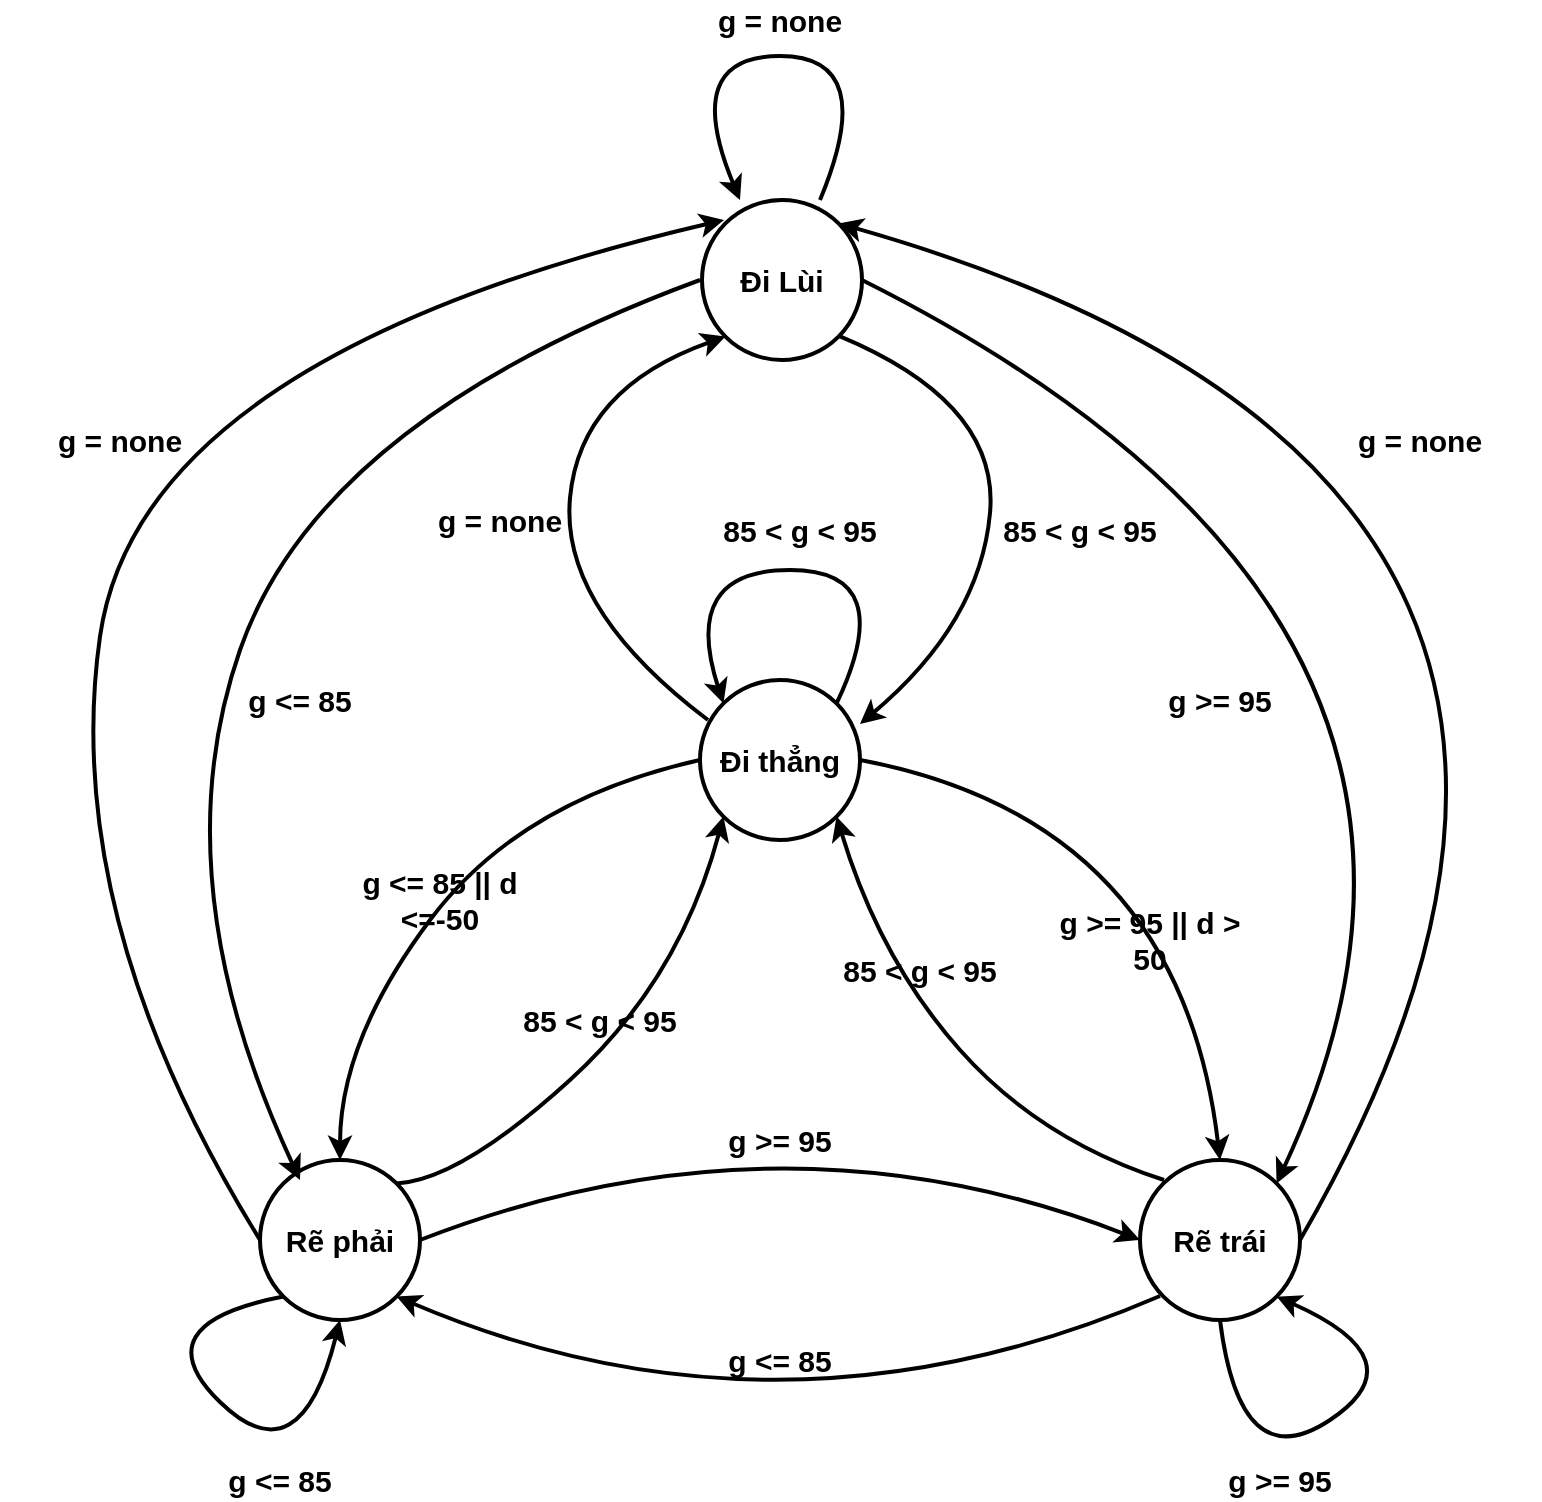 <mxfile version="14.8.0" type="github">
  <diagram id="gM6LWdryBIaIJu2o6Tqh" name="Page-1">
    <mxGraphModel dx="546" dy="713" grid="1" gridSize="10" guides="1" tooltips="1" connect="1" arrows="1" fold="1" page="1" pageScale="1" pageWidth="827" pageHeight="1169" math="0" shadow="0">
      <root>
        <mxCell id="0" />
        <mxCell id="1" parent="0" />
        <mxCell id="kot2QHPUo4j3bU3xekO4-40" value="" style="curved=1;endArrow=none;html=1;entryX=0;entryY=0.5;entryDx=0;entryDy=0;exitX=0.5;exitY=0;exitDx=0;exitDy=0;startArrow=classic;startFill=1;endFill=0;strokeWidth=2;fontSize=15;fontStyle=1" parent="1" source="kot2QHPUo4j3bU3xekO4-44" target="kot2QHPUo4j3bU3xekO4-45" edge="1">
          <mxGeometry width="50" height="50" relative="1" as="geometry">
            <mxPoint x="1050" y="690" as="sourcePoint" />
            <mxPoint x="1190" y="570" as="targetPoint" />
            <Array as="points">
              <mxPoint x="1020" y="620" />
              <mxPoint x="1110" y="500" />
            </Array>
          </mxGeometry>
        </mxCell>
        <mxCell id="kot2QHPUo4j3bU3xekO4-41" value="" style="curved=1;endArrow=classic;html=1;exitX=1;exitY=0;exitDx=0;exitDy=0;entryX=0;entryY=1;entryDx=0;entryDy=0;strokeWidth=2;fontSize=15;fontStyle=1" parent="1" source="kot2QHPUo4j3bU3xekO4-44" target="kot2QHPUo4j3bU3xekO4-45" edge="1">
          <mxGeometry width="50" height="50" relative="1" as="geometry">
            <mxPoint x="1060" y="710" as="sourcePoint" />
            <mxPoint x="1220" y="590" as="targetPoint" />
            <Array as="points">
              <mxPoint x="1080" y="690" />
              <mxPoint x="1190" y="590" />
            </Array>
          </mxGeometry>
        </mxCell>
        <mxCell id="kot2QHPUo4j3bU3xekO4-42" value="" style="curved=1;endArrow=none;html=1;exitX=1;exitY=1;exitDx=0;exitDy=0;startArrow=classic;startFill=1;endFill=0;strokeWidth=2;fontSize=15;fontStyle=1" parent="1" source="kot2QHPUo4j3bU3xekO4-44" edge="1">
          <mxGeometry width="50" height="50" relative="1" as="geometry">
            <mxPoint x="1040" y="750" as="sourcePoint" />
            <mxPoint x="1430" y="748" as="targetPoint" />
            <Array as="points">
              <mxPoint x="1240" y="830" />
            </Array>
          </mxGeometry>
        </mxCell>
        <mxCell id="kot2QHPUo4j3bU3xekO4-43" value="" style="curved=1;endArrow=none;html=1;entryX=1;entryY=0.5;entryDx=0;entryDy=0;exitX=0.5;exitY=0;exitDx=0;exitDy=0;startArrow=classic;startFill=1;endFill=0;strokeWidth=2;fontSize=15;fontStyle=1" parent="1" source="kot2QHPUo4j3bU3xekO4-46" target="kot2QHPUo4j3bU3xekO4-45" edge="1">
          <mxGeometry width="50" height="50" relative="1" as="geometry">
            <mxPoint x="1440" y="680" as="sourcePoint" />
            <mxPoint x="1300" y="560" as="targetPoint" />
            <Array as="points">
              <mxPoint x="1440" y="510" />
            </Array>
          </mxGeometry>
        </mxCell>
        <mxCell id="kot2QHPUo4j3bU3xekO4-44" value="&lt;font style=&quot;font-size: 15px;&quot;&gt;Rẽ phải&lt;/font&gt;" style="ellipse;whiteSpace=wrap;html=1;aspect=fixed;strokeWidth=2;fontSize=15;fontStyle=1" parent="1" vertex="1">
          <mxGeometry x="980" y="680" width="80" height="80" as="geometry" />
        </mxCell>
        <mxCell id="kot2QHPUo4j3bU3xekO4-45" value="&lt;span style=&quot;font-size: 15px;&quot;&gt;Đi thẳng&lt;/span&gt;" style="ellipse;whiteSpace=wrap;html=1;aspect=fixed;strokeWidth=2;fontSize=15;fontStyle=1" parent="1" vertex="1">
          <mxGeometry x="1200" y="440" width="80" height="80" as="geometry" />
        </mxCell>
        <mxCell id="kot2QHPUo4j3bU3xekO4-46" value="&lt;font style=&quot;font-size: 15px;&quot;&gt;Rẽ trái&lt;/font&gt;" style="ellipse;whiteSpace=wrap;html=1;aspect=fixed;strokeWidth=2;fontSize=15;fontStyle=1" parent="1" vertex="1">
          <mxGeometry x="1420" y="680" width="80" height="80" as="geometry" />
        </mxCell>
        <mxCell id="kot2QHPUo4j3bU3xekO4-47" value="" style="curved=1;endArrow=classic;html=1;entryX=1;entryY=1;entryDx=0;entryDy=0;strokeWidth=2;fontSize=15;fontStyle=1" parent="1" target="kot2QHPUo4j3bU3xekO4-45" edge="1">
          <mxGeometry width="50" height="50" relative="1" as="geometry">
            <mxPoint x="1432" y="690" as="sourcePoint" />
            <mxPoint x="1273.436" y="510.004" as="targetPoint" />
            <Array as="points">
              <mxPoint x="1370" y="670" />
              <mxPoint x="1290" y="580" />
            </Array>
          </mxGeometry>
        </mxCell>
        <mxCell id="kot2QHPUo4j3bU3xekO4-48" value="" style="curved=1;endArrow=classic;html=1;entryX=0;entryY=0.5;entryDx=0;entryDy=0;exitX=0.5;exitY=1;exitDx=0;exitDy=0;strokeWidth=2;fontSize=15;fontStyle=1" parent="1" target="kot2QHPUo4j3bU3xekO4-46" edge="1">
          <mxGeometry width="50" height="50" relative="1" as="geometry">
            <mxPoint x="1060" y="720" as="sourcePoint" />
            <mxPoint x="1460" y="720" as="targetPoint" />
            <Array as="points">
              <mxPoint x="1240" y="650" />
            </Array>
          </mxGeometry>
        </mxCell>
        <mxCell id="kot2QHPUo4j3bU3xekO4-49" value="g &amp;lt;= 85 || d &amp;lt;=-50" style="text;html=1;strokeColor=none;fillColor=none;align=center;verticalAlign=middle;whiteSpace=wrap;rounded=0;strokeWidth=2;fontSize=15;fontStyle=1" parent="1" vertex="1">
          <mxGeometry x="1010" y="540" width="120" height="20" as="geometry" />
        </mxCell>
        <mxCell id="kot2QHPUo4j3bU3xekO4-50" value="g &amp;gt;= 95" style="text;html=1;strokeColor=none;fillColor=none;align=center;verticalAlign=middle;whiteSpace=wrap;rounded=0;strokeWidth=2;fontSize=15;fontStyle=1" parent="1" vertex="1">
          <mxGeometry x="1200" y="660" width="80" height="20" as="geometry" />
        </mxCell>
        <mxCell id="kot2QHPUo4j3bU3xekO4-51" value="85 &amp;lt; g &amp;lt; 95" style="text;html=1;strokeColor=none;fillColor=none;align=center;verticalAlign=middle;whiteSpace=wrap;rounded=0;strokeWidth=2;fontSize=15;fontStyle=1" parent="1" vertex="1">
          <mxGeometry x="1090" y="600" width="120" height="20" as="geometry" />
        </mxCell>
        <mxCell id="kot2QHPUo4j3bU3xekO4-52" value="g &amp;gt;= 95 || d &amp;gt; 50" style="text;html=1;strokeColor=none;fillColor=none;align=center;verticalAlign=middle;whiteSpace=wrap;rounded=0;strokeWidth=2;fontSize=15;fontStyle=1" parent="1" vertex="1">
          <mxGeometry x="1370" y="560" width="110" height="20" as="geometry" />
        </mxCell>
        <mxCell id="kot2QHPUo4j3bU3xekO4-53" value="85 &amp;lt; g &amp;lt; 95" style="text;html=1;strokeColor=none;fillColor=none;align=center;verticalAlign=middle;whiteSpace=wrap;rounded=0;strokeWidth=2;fontSize=15;fontStyle=1" parent="1" vertex="1">
          <mxGeometry x="1250" y="575" width="120" height="20" as="geometry" />
        </mxCell>
        <mxCell id="kot2QHPUo4j3bU3xekO4-54" value="g &amp;lt;= 85" style="text;html=1;strokeColor=none;fillColor=none;align=center;verticalAlign=middle;whiteSpace=wrap;rounded=0;strokeWidth=2;fontSize=15;fontStyle=1" parent="1" vertex="1">
          <mxGeometry x="1180" y="770" width="120" height="20" as="geometry" />
        </mxCell>
        <mxCell id="kot2QHPUo4j3bU3xekO4-59" value="" style="curved=1;endArrow=classic;html=1;entryX=0;entryY=0;entryDx=0;entryDy=0;exitX=1;exitY=0;exitDx=0;exitDy=0;strokeWidth=2;fontSize=15;fontStyle=1" parent="1" source="kot2QHPUo4j3bU3xekO4-45" target="kot2QHPUo4j3bU3xekO4-45" edge="1">
          <mxGeometry width="50" height="50" relative="1" as="geometry">
            <mxPoint x="1280.004" y="448.284" as="sourcePoint" />
            <mxPoint x="1291.72" y="420" as="targetPoint" />
            <Array as="points">
              <mxPoint x="1300" y="385" />
              <mxPoint x="1190" y="385" />
            </Array>
          </mxGeometry>
        </mxCell>
        <mxCell id="kot2QHPUo4j3bU3xekO4-60" value="" style="curved=1;endArrow=classic;html=1;exitX=0.5;exitY=1;exitDx=0;exitDy=0;entryX=1;entryY=1;entryDx=0;entryDy=0;strokeWidth=2;fontSize=15;fontStyle=1" parent="1" source="kot2QHPUo4j3bU3xekO4-46" target="kot2QHPUo4j3bU3xekO4-46" edge="1">
          <mxGeometry width="50" height="50" relative="1" as="geometry">
            <mxPoint x="1490.004" y="753.284" as="sourcePoint" />
            <mxPoint x="1502" y="720" as="targetPoint" />
            <Array as="points">
              <mxPoint x="1470" y="840" />
              <mxPoint x="1560" y="780" />
            </Array>
          </mxGeometry>
        </mxCell>
        <mxCell id="kot2QHPUo4j3bU3xekO4-61" value="" style="curved=1;endArrow=classic;html=1;exitX=0;exitY=1;exitDx=0;exitDy=0;strokeWidth=2;fontSize=15;fontStyle=1" parent="1" source="kot2QHPUo4j3bU3xekO4-44" edge="1">
          <mxGeometry width="50" height="50" relative="1" as="geometry">
            <mxPoint x="910.004" y="743.284" as="sourcePoint" />
            <mxPoint x="1020" y="760" as="targetPoint" />
            <Array as="points">
              <mxPoint x="920" y="762" />
              <mxPoint x="1000" y="840" />
            </Array>
          </mxGeometry>
        </mxCell>
        <mxCell id="kot2QHPUo4j3bU3xekO4-65" value="85 &amp;lt; g &amp;lt; 95" style="text;html=1;strokeColor=none;fillColor=none;align=center;verticalAlign=middle;whiteSpace=wrap;rounded=0;strokeWidth=2;fontSize=15;fontStyle=1" parent="1" vertex="1">
          <mxGeometry x="1190" y="355" width="120" height="20" as="geometry" />
        </mxCell>
        <mxCell id="kot2QHPUo4j3bU3xekO4-66" value="g &amp;gt;= 95" style="text;html=1;strokeColor=none;fillColor=none;align=center;verticalAlign=middle;whiteSpace=wrap;rounded=0;strokeWidth=2;fontSize=15;fontStyle=1" parent="1" vertex="1">
          <mxGeometry x="1450" y="830" width="80" height="20" as="geometry" />
        </mxCell>
        <mxCell id="kot2QHPUo4j3bU3xekO4-67" value="g &amp;lt;= 85" style="text;html=1;strokeColor=none;fillColor=none;align=center;verticalAlign=middle;whiteSpace=wrap;rounded=0;strokeWidth=2;fontSize=15;fontStyle=1" parent="1" vertex="1">
          <mxGeometry x="930" y="830" width="120" height="20" as="geometry" />
        </mxCell>
        <mxCell id="f0dfij-ksAXlXE298w6b-17" value="Đi Lùi" style="ellipse;whiteSpace=wrap;html=1;aspect=fixed;strokeWidth=2;fontSize=15;fontStyle=1" parent="1" vertex="1">
          <mxGeometry x="1201" y="200" width="80" height="80" as="geometry" />
        </mxCell>
        <mxCell id="f0dfij-ksAXlXE298w6b-18" value="" style="curved=1;endArrow=none;html=1;entryX=1;entryY=0.5;entryDx=0;entryDy=0;exitX=1;exitY=0;exitDx=0;exitDy=0;endFill=0;startArrow=classic;startFill=1;strokeWidth=2;fontSize=15;fontStyle=1" parent="1" source="f0dfij-ksAXlXE298w6b-17" target="kot2QHPUo4j3bU3xekO4-46" edge="1">
          <mxGeometry width="50" height="50" relative="1" as="geometry">
            <mxPoint x="1280.004" y="239.996" as="sourcePoint" />
            <mxPoint x="1511.72" y="748.28" as="targetPoint" />
            <Array as="points">
              <mxPoint x="1720" y="340" />
            </Array>
          </mxGeometry>
        </mxCell>
        <mxCell id="f0dfij-ksAXlXE298w6b-19" value="" style="curved=1;endArrow=classic;html=1;entryX=1;entryY=0;entryDx=0;entryDy=0;exitX=1;exitY=0.5;exitDx=0;exitDy=0;strokeWidth=2;fontSize=15;fontStyle=1" parent="1" source="f0dfij-ksAXlXE298w6b-17" target="kot2QHPUo4j3bU3xekO4-46" edge="1">
          <mxGeometry width="50" height="50" relative="1" as="geometry">
            <mxPoint x="1280" y="270" as="sourcePoint" />
            <mxPoint x="1488.284" y="721.716" as="targetPoint" />
            <Array as="points">
              <mxPoint x="1620" y="410" />
            </Array>
          </mxGeometry>
        </mxCell>
        <mxCell id="f0dfij-ksAXlXE298w6b-20" value="" style="curved=1;endArrow=classic;html=1;exitX=0.75;exitY=0.025;exitDx=0;exitDy=0;exitPerimeter=0;strokeWidth=2;fontSize=15;fontStyle=1" parent="1" edge="1">
          <mxGeometry width="50" height="50" relative="1" as="geometry">
            <mxPoint x="1260" y="200" as="sourcePoint" />
            <mxPoint x="1220" y="200" as="targetPoint" />
            <Array as="points">
              <mxPoint x="1290" y="128" />
              <mxPoint x="1190" y="128" />
            </Array>
          </mxGeometry>
        </mxCell>
        <mxCell id="f0dfij-ksAXlXE298w6b-21" value="" style="curved=1;endArrow=classic;html=1;entryX=0;entryY=1;entryDx=0;entryDy=0;exitX=0.05;exitY=0.325;exitDx=0;exitDy=0;exitPerimeter=0;strokeWidth=2;fontSize=15;fontStyle=1" parent="1" target="f0dfij-ksAXlXE298w6b-17" edge="1">
          <mxGeometry width="50" height="50" relative="1" as="geometry">
            <mxPoint x="1204" y="460" as="sourcePoint" />
            <mxPoint x="1211.716" y="262.284" as="targetPoint" />
            <Array as="points">
              <mxPoint x="1130" y="404" />
              <mxPoint x="1140" y="294" />
            </Array>
          </mxGeometry>
        </mxCell>
        <mxCell id="f0dfij-ksAXlXE298w6b-22" value="" style="curved=1;endArrow=none;html=1;entryX=1;entryY=1;entryDx=0;entryDy=0;startArrow=classic;startFill=1;endFill=0;strokeWidth=2;fontSize=15;fontStyle=1" parent="1" edge="1">
          <mxGeometry width="50" height="50" relative="1" as="geometry">
            <mxPoint x="1280" y="462" as="sourcePoint" />
            <mxPoint x="1270.004" y="268.144" as="targetPoint" />
            <Array as="points">
              <mxPoint x="1340" y="411.58" />
              <mxPoint x="1350" y="301.58" />
            </Array>
          </mxGeometry>
        </mxCell>
        <mxCell id="f0dfij-ksAXlXE298w6b-23" value="" style="curved=1;endArrow=classic;html=1;exitX=0;exitY=0.5;exitDx=0;exitDy=0;strokeWidth=2;fontSize=15;fontStyle=1" parent="1" source="kot2QHPUo4j3bU3xekO4-44" edge="1">
          <mxGeometry width="50" height="50" relative="1" as="geometry">
            <mxPoint x="980" y="718.28" as="sourcePoint" />
            <mxPoint x="1212" y="210" as="targetPoint" />
            <Array as="points">
              <mxPoint x="880" y="558.28" />
              <mxPoint x="920" y="278.28" />
            </Array>
          </mxGeometry>
        </mxCell>
        <mxCell id="f0dfij-ksAXlXE298w6b-24" value="" style="curved=1;endArrow=none;html=1;startArrow=classic;startFill=1;endFill=0;strokeWidth=2;fontSize=15;fontStyle=1" parent="1" edge="1">
          <mxGeometry width="50" height="50" relative="1" as="geometry">
            <mxPoint x="1000" y="690" as="sourcePoint" />
            <mxPoint x="1200" y="240" as="targetPoint" />
            <Array as="points">
              <mxPoint x="930" y="540" />
              <mxPoint x="1010" y="310" />
            </Array>
          </mxGeometry>
        </mxCell>
        <mxCell id="f0dfij-ksAXlXE298w6b-25" value="g &amp;lt;= 85" style="text;html=1;strokeColor=none;fillColor=none;align=center;verticalAlign=middle;whiteSpace=wrap;rounded=0;strokeWidth=2;fontSize=15;fontStyle=1" parent="1" vertex="1">
          <mxGeometry x="940" y="440" width="120" height="20" as="geometry" />
        </mxCell>
        <mxCell id="f0dfij-ksAXlXE298w6b-27" value="g &amp;gt;= 95" style="text;html=1;strokeColor=none;fillColor=none;align=center;verticalAlign=middle;whiteSpace=wrap;rounded=0;strokeWidth=2;fontSize=15;fontStyle=1" parent="1" vertex="1">
          <mxGeometry x="1420" y="440" width="80" height="20" as="geometry" />
        </mxCell>
        <mxCell id="f0dfij-ksAXlXE298w6b-29" value="g = none" style="text;html=1;strokeColor=none;fillColor=none;align=center;verticalAlign=middle;whiteSpace=wrap;rounded=0;strokeWidth=2;fontSize=15;fontStyle=1" parent="1" vertex="1">
          <mxGeometry x="1180" y="100" width="120" height="20" as="geometry" />
        </mxCell>
        <mxCell id="f0dfij-ksAXlXE298w6b-30" value="g = none" style="text;html=1;strokeColor=none;fillColor=none;align=center;verticalAlign=middle;whiteSpace=wrap;rounded=0;strokeWidth=2;fontSize=15;fontStyle=1" parent="1" vertex="1">
          <mxGeometry x="850" y="310" width="120" height="20" as="geometry" />
        </mxCell>
        <mxCell id="f0dfij-ksAXlXE298w6b-31" value="g = none" style="text;html=1;strokeColor=none;fillColor=none;align=center;verticalAlign=middle;whiteSpace=wrap;rounded=0;strokeWidth=2;fontSize=15;fontStyle=1" parent="1" vertex="1">
          <mxGeometry x="1500" y="310" width="120" height="20" as="geometry" />
        </mxCell>
        <mxCell id="f0dfij-ksAXlXE298w6b-32" value="g = none" style="text;html=1;strokeColor=none;fillColor=none;align=center;verticalAlign=middle;whiteSpace=wrap;rounded=0;strokeWidth=2;fontSize=15;fontStyle=1" parent="1" vertex="1">
          <mxGeometry x="1040" y="350" width="120" height="20" as="geometry" />
        </mxCell>
        <mxCell id="f0dfij-ksAXlXE298w6b-33" value="85 &amp;lt; g &amp;lt; 95" style="text;html=1;strokeColor=none;fillColor=none;align=center;verticalAlign=middle;whiteSpace=wrap;rounded=0;strokeWidth=2;fontSize=15;fontStyle=1" parent="1" vertex="1">
          <mxGeometry x="1330" y="355" width="120" height="20" as="geometry" />
        </mxCell>
      </root>
    </mxGraphModel>
  </diagram>
</mxfile>
